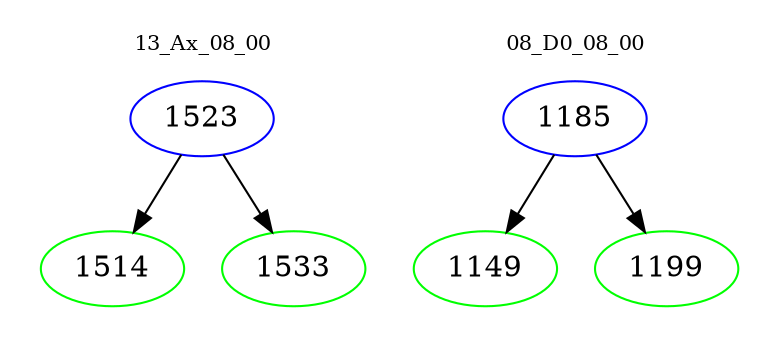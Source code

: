 digraph{
subgraph cluster_0 {
color = white
label = "13_Ax_08_00";
fontsize=10;
T0_1523 [label="1523", color="blue"]
T0_1523 -> T0_1514 [color="black"]
T0_1514 [label="1514", color="green"]
T0_1523 -> T0_1533 [color="black"]
T0_1533 [label="1533", color="green"]
}
subgraph cluster_1 {
color = white
label = "08_D0_08_00";
fontsize=10;
T1_1185 [label="1185", color="blue"]
T1_1185 -> T1_1149 [color="black"]
T1_1149 [label="1149", color="green"]
T1_1185 -> T1_1199 [color="black"]
T1_1199 [label="1199", color="green"]
}
}
